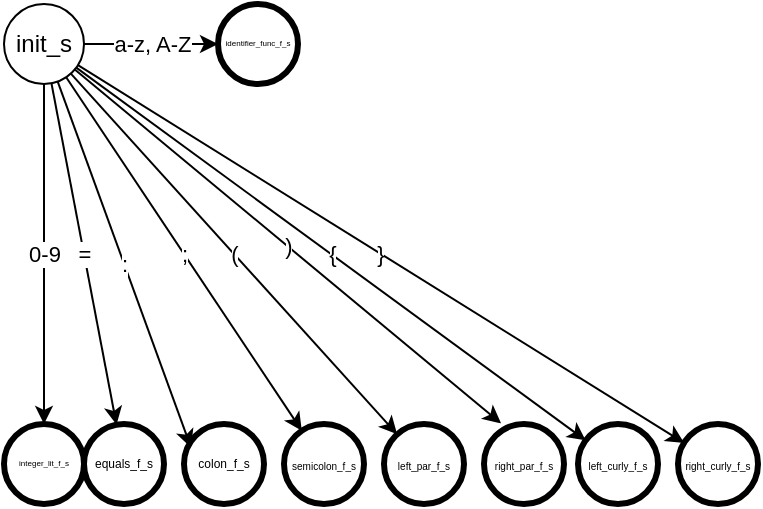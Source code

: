 <mxfile>
    <diagram id="MwJyzXVFlUW5A7y8QUJ_" name="Page-1">
        <mxGraphModel dx="2323" dy="1497" grid="1" gridSize="10" guides="1" tooltips="1" connect="1" arrows="1" fold="1" page="1" pageScale="1" pageWidth="827" pageHeight="1169" math="0" shadow="0">
            <root>
                <mxCell id="0"/>
                <mxCell id="1" parent="0"/>
                <mxCell id="4" value="a-z, A-Z" style="edgeStyle=none;html=1;entryX=0;entryY=0.5;entryDx=0;entryDy=0;" edge="1" parent="1" source="2" target="3">
                    <mxGeometry relative="1" as="geometry"/>
                </mxCell>
                <mxCell id="7" value="0-9" style="edgeStyle=none;html=1;exitX=0.5;exitY=1;exitDx=0;exitDy=0;entryX=0.5;entryY=0;entryDx=0;entryDy=0;fontSize=11;" edge="1" parent="1" source="2" target="6">
                    <mxGeometry relative="1" as="geometry"/>
                </mxCell>
                <mxCell id="9" value="=" style="edgeStyle=none;html=1;fontSize=11;" edge="1" parent="1" source="2" target="8">
                    <mxGeometry relative="1" as="geometry"/>
                </mxCell>
                <mxCell id="11" value=":" style="edgeStyle=none;html=1;entryX=0.088;entryY=0.296;entryDx=0;entryDy=0;entryPerimeter=0;fontSize=11;" edge="1" parent="1" source="2" target="10">
                    <mxGeometry relative="1" as="geometry"/>
                </mxCell>
                <mxCell id="13" value=";" style="edgeStyle=none;html=1;fontSize=11;" edge="1" parent="1" source="2" target="12">
                    <mxGeometry relative="1" as="geometry"/>
                </mxCell>
                <mxCell id="16" value="(" style="edgeStyle=none;html=1;fontSize=11;" edge="1" parent="1" source="2" target="14">
                    <mxGeometry relative="1" as="geometry"/>
                </mxCell>
                <mxCell id="17" value=")" style="edgeStyle=none;html=1;entryX=0.213;entryY=-0.008;entryDx=0;entryDy=0;entryPerimeter=0;fontSize=11;" edge="1" parent="1" source="2" target="15">
                    <mxGeometry relative="1" as="geometry"/>
                </mxCell>
                <mxCell id="20" value="{" style="edgeStyle=none;html=1;fontSize=11;" edge="1" parent="1" source="2" target="18">
                    <mxGeometry relative="1" as="geometry"/>
                </mxCell>
                <mxCell id="21" value="}" style="edgeStyle=none;html=1;fontSize=11;" edge="1" parent="1" source="2" target="19">
                    <mxGeometry relative="1" as="geometry"/>
                </mxCell>
                <mxCell id="2" value="init_s" style="ellipse;whiteSpace=wrap;html=1;aspect=fixed;strokeWidth=1;" vertex="1" parent="1">
                    <mxGeometry x="-827" width="40" height="40" as="geometry"/>
                </mxCell>
                <mxCell id="3" value="identifier_func_f_s" style="ellipse;whiteSpace=wrap;html=1;aspect=fixed;fontSize=4;fontStyle=0;gradientColor=none;strokeWidth=3;perimeterSpacing=0;" vertex="1" parent="1">
                    <mxGeometry x="-720" width="40" height="40" as="geometry"/>
                </mxCell>
                <mxCell id="6" value="integer_lit_f_s" style="ellipse;whiteSpace=wrap;html=1;aspect=fixed;strokeWidth=3;fontSize=4;" vertex="1" parent="1">
                    <mxGeometry x="-827" y="210" width="40" height="40" as="geometry"/>
                </mxCell>
                <mxCell id="8" value="equals_f_s" style="ellipse;whiteSpace=wrap;html=1;aspect=fixed;strokeWidth=3;fontSize=6;" vertex="1" parent="1">
                    <mxGeometry x="-787" y="210" width="40" height="40" as="geometry"/>
                </mxCell>
                <mxCell id="10" value="colon_f_s" style="ellipse;whiteSpace=wrap;html=1;aspect=fixed;strokeWidth=3;fontSize=6;" vertex="1" parent="1">
                    <mxGeometry x="-737" y="210" width="40" height="40" as="geometry"/>
                </mxCell>
                <mxCell id="12" value="semicolon_f_s" style="ellipse;whiteSpace=wrap;html=1;aspect=fixed;strokeWidth=3;fontSize=5;" vertex="1" parent="1">
                    <mxGeometry x="-687" y="210" width="40" height="40" as="geometry"/>
                </mxCell>
                <mxCell id="14" value="left_par_f_s" style="ellipse;whiteSpace=wrap;html=1;aspect=fixed;strokeWidth=3;fontSize=5;" vertex="1" parent="1">
                    <mxGeometry x="-637" y="210" width="40" height="40" as="geometry"/>
                </mxCell>
                <mxCell id="15" value="right_par_f_s" style="ellipse;whiteSpace=wrap;html=1;aspect=fixed;strokeWidth=3;fontSize=5;" vertex="1" parent="1">
                    <mxGeometry x="-587" y="210" width="40" height="40" as="geometry"/>
                </mxCell>
                <mxCell id="18" value="left_curly_f_s" style="ellipse;whiteSpace=wrap;html=1;aspect=fixed;strokeWidth=3;fontSize=5;" vertex="1" parent="1">
                    <mxGeometry x="-540" y="210" width="40" height="40" as="geometry"/>
                </mxCell>
                <mxCell id="19" value="right_curly_f_s" style="ellipse;whiteSpace=wrap;html=1;aspect=fixed;strokeWidth=3;fontSize=5;" vertex="1" parent="1">
                    <mxGeometry x="-490" y="210" width="40" height="40" as="geometry"/>
                </mxCell>
            </root>
        </mxGraphModel>
    </diagram>
</mxfile>